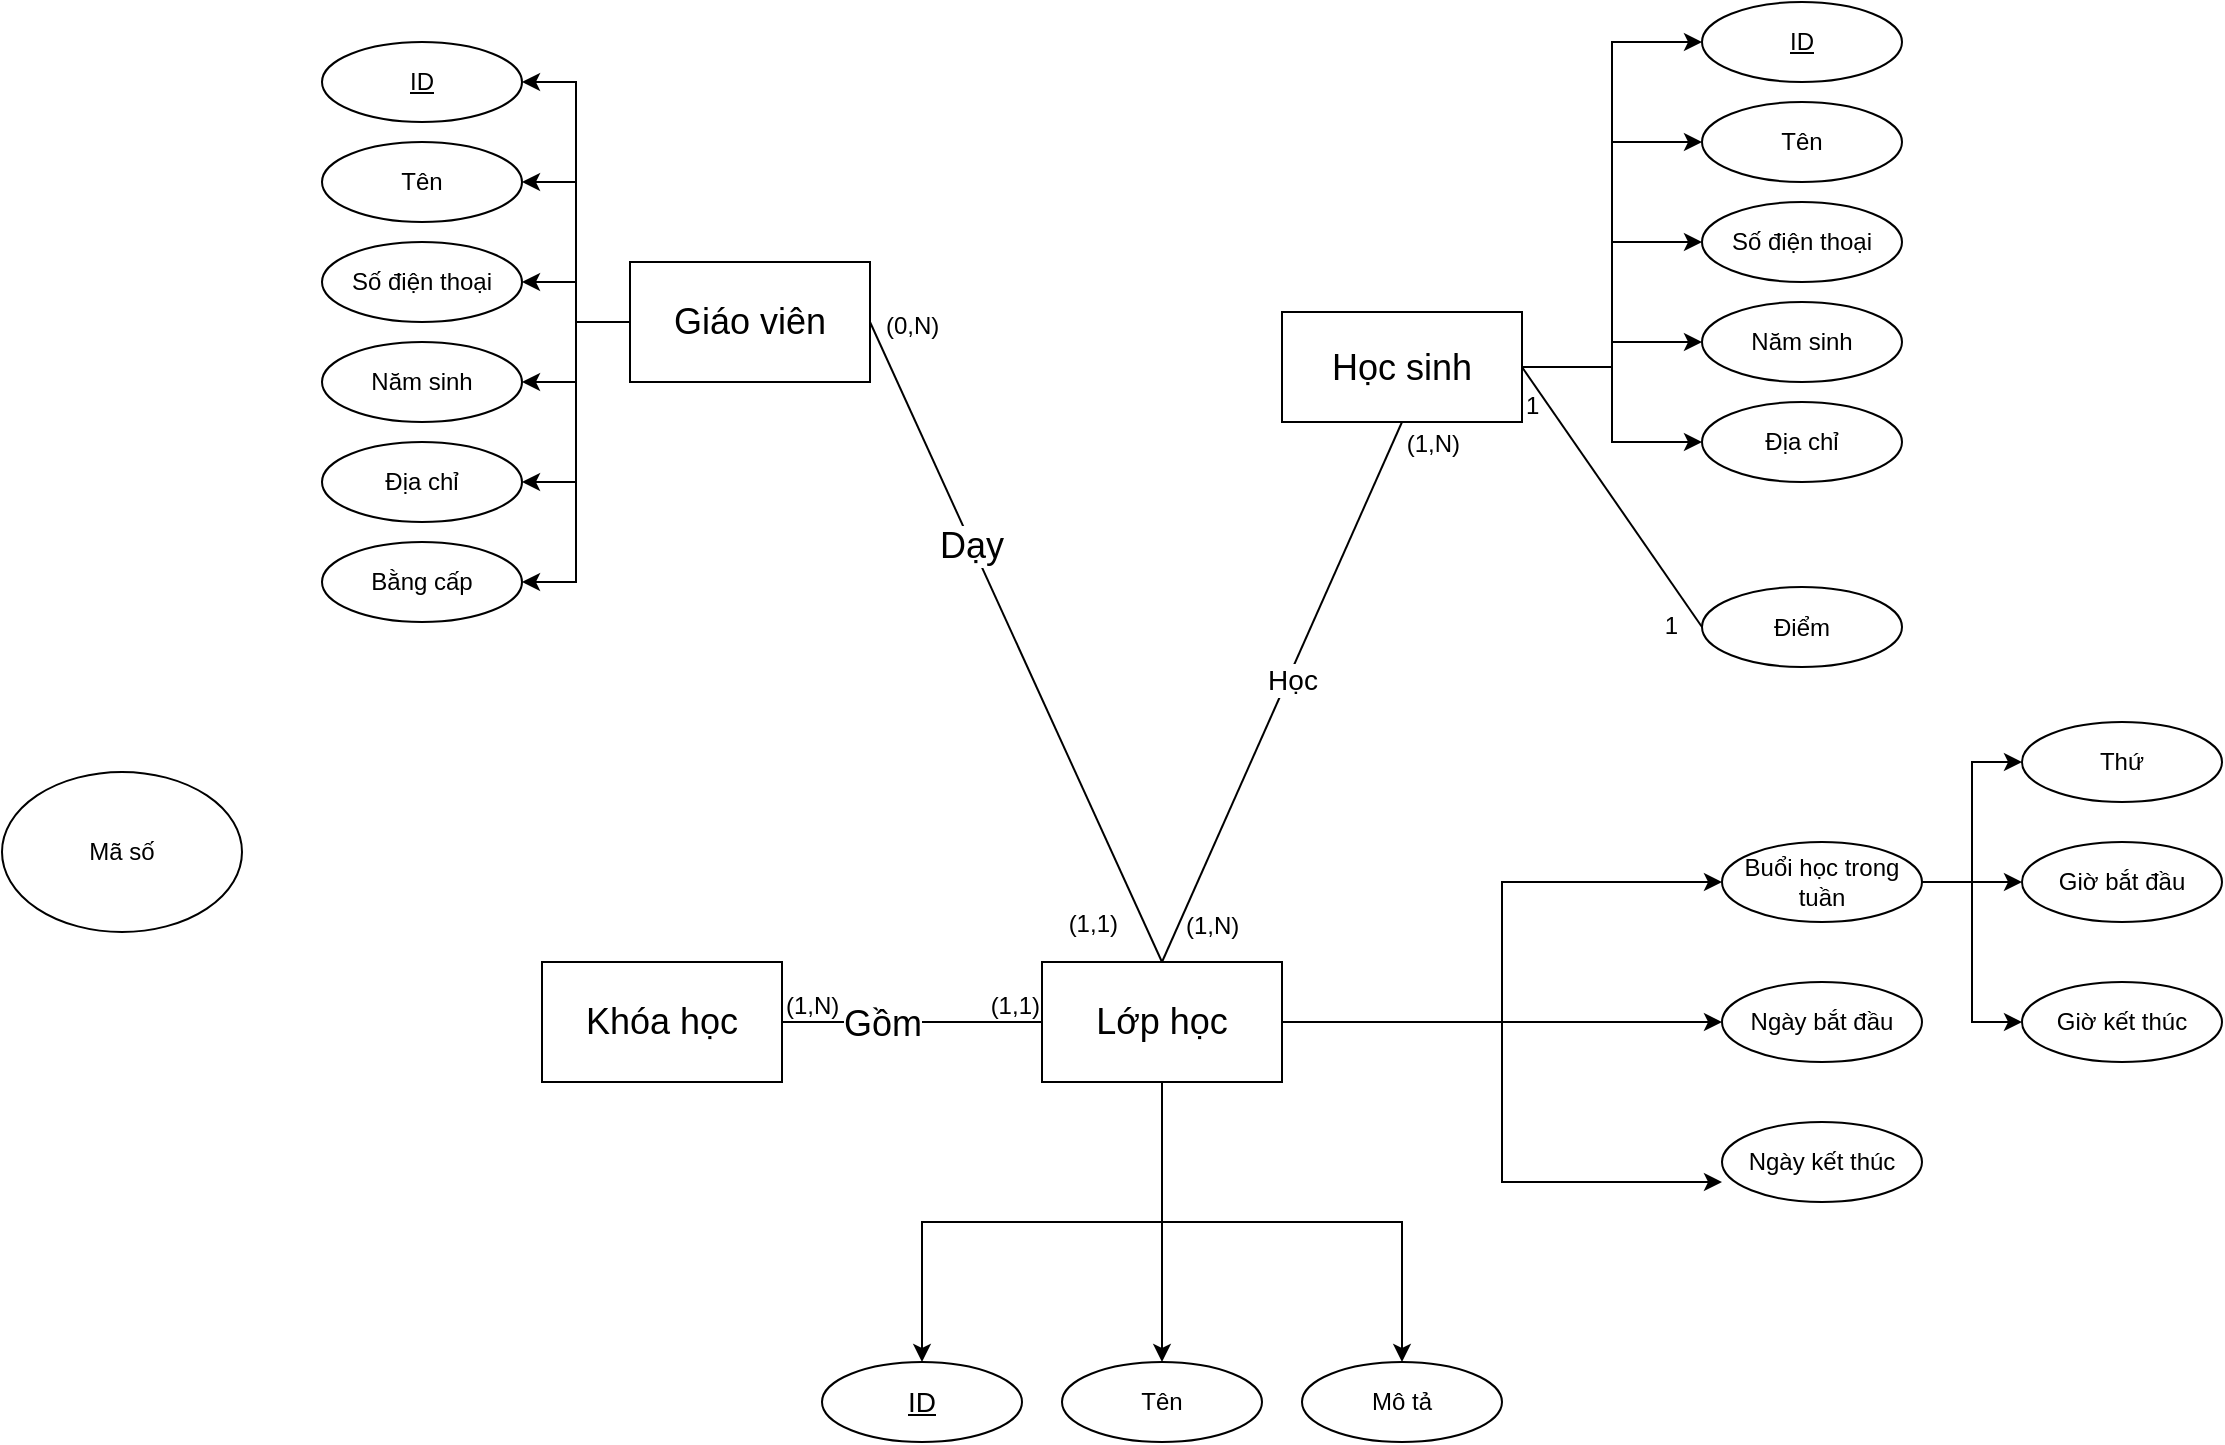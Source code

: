 <mxfile version="21.2.9" type="github">
  <diagram name="Trang-1" id="vdjs2Y66wQAD1nvkVy92">
    <mxGraphModel dx="1313" dy="708" grid="1" gridSize="10" guides="1" tooltips="1" connect="1" arrows="1" fold="1" page="1" pageScale="1" pageWidth="827" pageHeight="1169" math="0" shadow="0">
      <root>
        <mxCell id="0" />
        <mxCell id="1" parent="0" />
        <mxCell id="-m-niKMa6LhvtD6jWnJy-32" style="edgeStyle=orthogonalEdgeStyle;rounded=0;orthogonalLoop=1;jettySize=auto;html=1;exitX=0;exitY=0.5;exitDx=0;exitDy=0;entryX=1;entryY=0.5;entryDx=0;entryDy=0;" parent="1" source="-m-niKMa6LhvtD6jWnJy-1" target="-m-niKMa6LhvtD6jWnJy-2" edge="1">
          <mxGeometry relative="1" as="geometry" />
        </mxCell>
        <mxCell id="-m-niKMa6LhvtD6jWnJy-33" style="edgeStyle=orthogonalEdgeStyle;rounded=0;orthogonalLoop=1;jettySize=auto;html=1;exitX=0;exitY=0.5;exitDx=0;exitDy=0;entryX=1;entryY=0.5;entryDx=0;entryDy=0;" parent="1" source="-m-niKMa6LhvtD6jWnJy-1" target="-m-niKMa6LhvtD6jWnJy-3" edge="1">
          <mxGeometry relative="1" as="geometry" />
        </mxCell>
        <mxCell id="-m-niKMa6LhvtD6jWnJy-34" style="edgeStyle=orthogonalEdgeStyle;rounded=0;orthogonalLoop=1;jettySize=auto;html=1;exitX=0;exitY=0.5;exitDx=0;exitDy=0;entryX=1;entryY=0.5;entryDx=0;entryDy=0;" parent="1" source="-m-niKMa6LhvtD6jWnJy-1" target="-m-niKMa6LhvtD6jWnJy-9" edge="1">
          <mxGeometry relative="1" as="geometry" />
        </mxCell>
        <mxCell id="-m-niKMa6LhvtD6jWnJy-35" style="edgeStyle=orthogonalEdgeStyle;rounded=0;orthogonalLoop=1;jettySize=auto;html=1;exitX=0;exitY=0.5;exitDx=0;exitDy=0;entryX=1;entryY=0.5;entryDx=0;entryDy=0;" parent="1" source="-m-niKMa6LhvtD6jWnJy-1" target="-m-niKMa6LhvtD6jWnJy-12" edge="1">
          <mxGeometry relative="1" as="geometry" />
        </mxCell>
        <mxCell id="-m-niKMa6LhvtD6jWnJy-36" style="edgeStyle=orthogonalEdgeStyle;rounded=0;orthogonalLoop=1;jettySize=auto;html=1;exitX=0;exitY=0.5;exitDx=0;exitDy=0;entryX=1;entryY=0.5;entryDx=0;entryDy=0;" parent="1" source="-m-niKMa6LhvtD6jWnJy-1" target="-m-niKMa6LhvtD6jWnJy-10" edge="1">
          <mxGeometry relative="1" as="geometry" />
        </mxCell>
        <mxCell id="-m-niKMa6LhvtD6jWnJy-37" style="edgeStyle=orthogonalEdgeStyle;rounded=0;orthogonalLoop=1;jettySize=auto;html=1;exitX=0;exitY=0.5;exitDx=0;exitDy=0;entryX=1;entryY=0.5;entryDx=0;entryDy=0;" parent="1" source="-m-niKMa6LhvtD6jWnJy-1" target="-m-niKMa6LhvtD6jWnJy-11" edge="1">
          <mxGeometry relative="1" as="geometry" />
        </mxCell>
        <mxCell id="-m-niKMa6LhvtD6jWnJy-1" value="&lt;font style=&quot;font-size: 18px;&quot;&gt;Giáo viên&lt;/font&gt;" style="rounded=0;whiteSpace=wrap;html=1;" parent="1" vertex="1">
          <mxGeometry x="554" y="290" width="120" height="60" as="geometry" />
        </mxCell>
        <mxCell id="-m-niKMa6LhvtD6jWnJy-2" value="&lt;u&gt;ID&lt;/u&gt;" style="ellipse;whiteSpace=wrap;html=1;" parent="1" vertex="1">
          <mxGeometry x="400" y="180" width="100" height="40" as="geometry" />
        </mxCell>
        <mxCell id="-m-niKMa6LhvtD6jWnJy-3" value="Tên" style="ellipse;whiteSpace=wrap;html=1;" parent="1" vertex="1">
          <mxGeometry x="400" y="230" width="100" height="40" as="geometry" />
        </mxCell>
        <mxCell id="-m-niKMa6LhvtD6jWnJy-9" value="Số điện thoại" style="ellipse;whiteSpace=wrap;html=1;" parent="1" vertex="1">
          <mxGeometry x="400" y="280" width="100" height="40" as="geometry" />
        </mxCell>
        <mxCell id="-m-niKMa6LhvtD6jWnJy-10" value="Địa chỉ" style="ellipse;whiteSpace=wrap;html=1;" parent="1" vertex="1">
          <mxGeometry x="400" y="380" width="100" height="40" as="geometry" />
        </mxCell>
        <mxCell id="-m-niKMa6LhvtD6jWnJy-11" value="Bằng cấp" style="ellipse;whiteSpace=wrap;html=1;" parent="1" vertex="1">
          <mxGeometry x="400" y="430" width="100" height="40" as="geometry" />
        </mxCell>
        <mxCell id="-m-niKMa6LhvtD6jWnJy-12" value="Năm sinh" style="ellipse;whiteSpace=wrap;html=1;" parent="1" vertex="1">
          <mxGeometry x="400" y="330" width="100" height="40" as="geometry" />
        </mxCell>
        <mxCell id="-m-niKMa6LhvtD6jWnJy-13" value="&lt;font style=&quot;font-size: 18px;&quot;&gt;Khóa học&lt;/font&gt;" style="rounded=0;whiteSpace=wrap;html=1;" parent="1" vertex="1">
          <mxGeometry x="510" y="640" width="120" height="60" as="geometry" />
        </mxCell>
        <mxCell id="-m-niKMa6LhvtD6jWnJy-14" value="&lt;u&gt;&lt;font style=&quot;font-size: 14px;&quot;&gt;ID&lt;/font&gt;&lt;/u&gt;" style="ellipse;whiteSpace=wrap;html=1;" parent="1" vertex="1">
          <mxGeometry x="650" y="840" width="100" height="40" as="geometry" />
        </mxCell>
        <mxCell id="-m-niKMa6LhvtD6jWnJy-15" value="Tên" style="ellipse;whiteSpace=wrap;html=1;" parent="1" vertex="1">
          <mxGeometry x="770" y="840" width="100" height="40" as="geometry" />
        </mxCell>
        <mxCell id="-m-niKMa6LhvtD6jWnJy-16" value="Mô tả" style="ellipse;whiteSpace=wrap;html=1;" parent="1" vertex="1">
          <mxGeometry x="890" y="840" width="100" height="40" as="geometry" />
        </mxCell>
        <mxCell id="-m-niKMa6LhvtD6jWnJy-39" style="edgeStyle=orthogonalEdgeStyle;rounded=0;orthogonalLoop=1;jettySize=auto;html=1;exitX=0.5;exitY=1;exitDx=0;exitDy=0;" parent="1" source="-m-niKMa6LhvtD6jWnJy-23" target="-m-niKMa6LhvtD6jWnJy-14" edge="1">
          <mxGeometry relative="1" as="geometry" />
        </mxCell>
        <mxCell id="-m-niKMa6LhvtD6jWnJy-40" style="edgeStyle=orthogonalEdgeStyle;rounded=0;orthogonalLoop=1;jettySize=auto;html=1;exitX=0.5;exitY=1;exitDx=0;exitDy=0;" parent="1" source="-m-niKMa6LhvtD6jWnJy-23" target="-m-niKMa6LhvtD6jWnJy-15" edge="1">
          <mxGeometry relative="1" as="geometry" />
        </mxCell>
        <mxCell id="-m-niKMa6LhvtD6jWnJy-41" style="edgeStyle=orthogonalEdgeStyle;rounded=0;orthogonalLoop=1;jettySize=auto;html=1;exitX=0.5;exitY=1;exitDx=0;exitDy=0;entryX=0.5;entryY=0;entryDx=0;entryDy=0;" parent="1" source="-m-niKMa6LhvtD6jWnJy-23" target="-m-niKMa6LhvtD6jWnJy-16" edge="1">
          <mxGeometry relative="1" as="geometry" />
        </mxCell>
        <mxCell id="-m-niKMa6LhvtD6jWnJy-71" style="edgeStyle=orthogonalEdgeStyle;rounded=0;orthogonalLoop=1;jettySize=auto;html=1;exitX=1;exitY=0.5;exitDx=0;exitDy=0;entryX=0;entryY=0.5;entryDx=0;entryDy=0;" parent="1" source="-m-niKMa6LhvtD6jWnJy-23" target="-m-niKMa6LhvtD6jWnJy-64" edge="1">
          <mxGeometry relative="1" as="geometry" />
        </mxCell>
        <mxCell id="-m-niKMa6LhvtD6jWnJy-72" style="edgeStyle=orthogonalEdgeStyle;rounded=0;orthogonalLoop=1;jettySize=auto;html=1;exitX=1;exitY=0.5;exitDx=0;exitDy=0;entryX=0;entryY=0.5;entryDx=0;entryDy=0;" parent="1" source="-m-niKMa6LhvtD6jWnJy-23" target="-m-niKMa6LhvtD6jWnJy-62" edge="1">
          <mxGeometry relative="1" as="geometry" />
        </mxCell>
        <mxCell id="-m-niKMa6LhvtD6jWnJy-73" style="edgeStyle=orthogonalEdgeStyle;rounded=0;orthogonalLoop=1;jettySize=auto;html=1;exitX=1;exitY=0.5;exitDx=0;exitDy=0;entryX=0;entryY=0.75;entryDx=0;entryDy=0;entryPerimeter=0;" parent="1" source="-m-niKMa6LhvtD6jWnJy-23" target="-m-niKMa6LhvtD6jWnJy-63" edge="1">
          <mxGeometry relative="1" as="geometry" />
        </mxCell>
        <mxCell id="-m-niKMa6LhvtD6jWnJy-23" value="&lt;font style=&quot;font-size: 18px;&quot;&gt;Lớp học&lt;/font&gt;" style="rounded=0;whiteSpace=wrap;html=1;" parent="1" vertex="1">
          <mxGeometry x="760" y="640" width="120" height="60" as="geometry" />
        </mxCell>
        <mxCell id="-m-niKMa6LhvtD6jWnJy-56" style="edgeStyle=orthogonalEdgeStyle;rounded=0;orthogonalLoop=1;jettySize=auto;html=1;exitX=1;exitY=0.5;exitDx=0;exitDy=0;entryX=0;entryY=0.5;entryDx=0;entryDy=0;" parent="1" source="-m-niKMa6LhvtD6jWnJy-48" target="-m-niKMa6LhvtD6jWnJy-49" edge="1">
          <mxGeometry relative="1" as="geometry" />
        </mxCell>
        <mxCell id="-m-niKMa6LhvtD6jWnJy-57" style="edgeStyle=orthogonalEdgeStyle;rounded=0;orthogonalLoop=1;jettySize=auto;html=1;exitX=1;exitY=0.5;exitDx=0;exitDy=0;entryX=0;entryY=0.5;entryDx=0;entryDy=0;" parent="1" source="-m-niKMa6LhvtD6jWnJy-48" target="-m-niKMa6LhvtD6jWnJy-50" edge="1">
          <mxGeometry relative="1" as="geometry" />
        </mxCell>
        <mxCell id="-m-niKMa6LhvtD6jWnJy-58" style="edgeStyle=orthogonalEdgeStyle;rounded=0;orthogonalLoop=1;jettySize=auto;html=1;exitX=1;exitY=0.5;exitDx=0;exitDy=0;entryX=0;entryY=0.5;entryDx=0;entryDy=0;" parent="1" source="-m-niKMa6LhvtD6jWnJy-48" target="-m-niKMa6LhvtD6jWnJy-51" edge="1">
          <mxGeometry relative="1" as="geometry" />
        </mxCell>
        <mxCell id="-m-niKMa6LhvtD6jWnJy-59" style="edgeStyle=orthogonalEdgeStyle;rounded=0;orthogonalLoop=1;jettySize=auto;html=1;exitX=1;exitY=0.5;exitDx=0;exitDy=0;entryX=0;entryY=0.5;entryDx=0;entryDy=0;" parent="1" source="-m-niKMa6LhvtD6jWnJy-48" target="-m-niKMa6LhvtD6jWnJy-54" edge="1">
          <mxGeometry relative="1" as="geometry" />
        </mxCell>
        <mxCell id="-m-niKMa6LhvtD6jWnJy-60" style="edgeStyle=orthogonalEdgeStyle;rounded=0;orthogonalLoop=1;jettySize=auto;html=1;exitX=1;exitY=0.5;exitDx=0;exitDy=0;entryX=0;entryY=0.5;entryDx=0;entryDy=0;" parent="1" source="-m-niKMa6LhvtD6jWnJy-48" target="-m-niKMa6LhvtD6jWnJy-52" edge="1">
          <mxGeometry relative="1" as="geometry" />
        </mxCell>
        <mxCell id="-m-niKMa6LhvtD6jWnJy-48" value="&lt;font style=&quot;font-size: 18px;&quot;&gt;Học sinh&lt;/font&gt;" style="rounded=0;whiteSpace=wrap;html=1;" parent="1" vertex="1">
          <mxGeometry x="880" y="315" width="120" height="55" as="geometry" />
        </mxCell>
        <mxCell id="-m-niKMa6LhvtD6jWnJy-49" value="&lt;u&gt;ID&lt;/u&gt;" style="ellipse;whiteSpace=wrap;html=1;" parent="1" vertex="1">
          <mxGeometry x="1090" y="160" width="100" height="40" as="geometry" />
        </mxCell>
        <mxCell id="-m-niKMa6LhvtD6jWnJy-50" value="Tên" style="ellipse;whiteSpace=wrap;html=1;" parent="1" vertex="1">
          <mxGeometry x="1090" y="210" width="100" height="40" as="geometry" />
        </mxCell>
        <mxCell id="-m-niKMa6LhvtD6jWnJy-51" value="Số điện thoại" style="ellipse;whiteSpace=wrap;html=1;" parent="1" vertex="1">
          <mxGeometry x="1090" y="260" width="100" height="40" as="geometry" />
        </mxCell>
        <mxCell id="-m-niKMa6LhvtD6jWnJy-52" value="Địa chỉ" style="ellipse;whiteSpace=wrap;html=1;" parent="1" vertex="1">
          <mxGeometry x="1090" y="360" width="100" height="40" as="geometry" />
        </mxCell>
        <mxCell id="-m-niKMa6LhvtD6jWnJy-53" value="Điểm" style="ellipse;whiteSpace=wrap;html=1;" parent="1" vertex="1">
          <mxGeometry x="1090" y="452.5" width="100" height="40" as="geometry" />
        </mxCell>
        <mxCell id="-m-niKMa6LhvtD6jWnJy-54" value="Năm sinh" style="ellipse;whiteSpace=wrap;html=1;" parent="1" vertex="1">
          <mxGeometry x="1090" y="310" width="100" height="40" as="geometry" />
        </mxCell>
        <mxCell id="-m-niKMa6LhvtD6jWnJy-62" value="Ngày bắt đầu" style="ellipse;whiteSpace=wrap;html=1;" parent="1" vertex="1">
          <mxGeometry x="1100" y="650" width="100" height="40" as="geometry" />
        </mxCell>
        <mxCell id="-m-niKMa6LhvtD6jWnJy-63" value="Ngày kết thúc" style="ellipse;whiteSpace=wrap;html=1;" parent="1" vertex="1">
          <mxGeometry x="1100" y="720" width="100" height="40" as="geometry" />
        </mxCell>
        <mxCell id="-m-niKMa6LhvtD6jWnJy-68" style="edgeStyle=orthogonalEdgeStyle;rounded=0;orthogonalLoop=1;jettySize=auto;html=1;exitX=1;exitY=0.5;exitDx=0;exitDy=0;entryX=0;entryY=0.5;entryDx=0;entryDy=0;" parent="1" source="-m-niKMa6LhvtD6jWnJy-64" target="-m-niKMa6LhvtD6jWnJy-65" edge="1">
          <mxGeometry relative="1" as="geometry" />
        </mxCell>
        <mxCell id="-m-niKMa6LhvtD6jWnJy-69" style="edgeStyle=orthogonalEdgeStyle;rounded=0;orthogonalLoop=1;jettySize=auto;html=1;exitX=1;exitY=0.5;exitDx=0;exitDy=0;entryX=0;entryY=0.5;entryDx=0;entryDy=0;" parent="1" source="-m-niKMa6LhvtD6jWnJy-64" target="-m-niKMa6LhvtD6jWnJy-66" edge="1">
          <mxGeometry relative="1" as="geometry" />
        </mxCell>
        <mxCell id="-m-niKMa6LhvtD6jWnJy-70" style="edgeStyle=orthogonalEdgeStyle;rounded=0;orthogonalLoop=1;jettySize=auto;html=1;exitX=1;exitY=0.5;exitDx=0;exitDy=0;entryX=0;entryY=0.5;entryDx=0;entryDy=0;" parent="1" source="-m-niKMa6LhvtD6jWnJy-64" target="-m-niKMa6LhvtD6jWnJy-67" edge="1">
          <mxGeometry relative="1" as="geometry" />
        </mxCell>
        <mxCell id="-m-niKMa6LhvtD6jWnJy-64" value="Buổi học trong tuần" style="ellipse;whiteSpace=wrap;html=1;" parent="1" vertex="1">
          <mxGeometry x="1100" y="580" width="100" height="40" as="geometry" />
        </mxCell>
        <mxCell id="-m-niKMa6LhvtD6jWnJy-65" value="Thứ" style="ellipse;whiteSpace=wrap;html=1;" parent="1" vertex="1">
          <mxGeometry x="1250" y="520" width="100" height="40" as="geometry" />
        </mxCell>
        <mxCell id="-m-niKMa6LhvtD6jWnJy-66" value="Giờ bắt đầu" style="ellipse;whiteSpace=wrap;html=1;" parent="1" vertex="1">
          <mxGeometry x="1250" y="580" width="100" height="40" as="geometry" />
        </mxCell>
        <mxCell id="-m-niKMa6LhvtD6jWnJy-67" value="Giờ kết thúc" style="ellipse;whiteSpace=wrap;html=1;" parent="1" vertex="1">
          <mxGeometry x="1250" y="650" width="100" height="40" as="geometry" />
        </mxCell>
        <mxCell id="-m-niKMa6LhvtD6jWnJy-77" value="" style="endArrow=none;html=1;rounded=0;exitX=1;exitY=0.5;exitDx=0;exitDy=0;entryX=0.5;entryY=0;entryDx=0;entryDy=0;" parent="1" source="-m-niKMa6LhvtD6jWnJy-1" target="-m-niKMa6LhvtD6jWnJy-23" edge="1">
          <mxGeometry relative="1" as="geometry">
            <mxPoint x="670" y="590" as="sourcePoint" />
            <mxPoint x="830" y="590" as="targetPoint" />
          </mxGeometry>
        </mxCell>
        <mxCell id="-m-niKMa6LhvtD6jWnJy-78" value="(0,N)" style="resizable=0;html=1;whiteSpace=wrap;align=left;verticalAlign=bottom;" parent="-m-niKMa6LhvtD6jWnJy-77" connectable="0" vertex="1">
          <mxGeometry x="-1" relative="1" as="geometry">
            <mxPoint x="6" y="10" as="offset" />
          </mxGeometry>
        </mxCell>
        <mxCell id="-m-niKMa6LhvtD6jWnJy-79" value="(1,1)" style="resizable=0;html=1;whiteSpace=wrap;align=right;verticalAlign=bottom;" parent="-m-niKMa6LhvtD6jWnJy-77" connectable="0" vertex="1">
          <mxGeometry x="1" relative="1" as="geometry">
            <mxPoint x="-20" y="-10" as="offset" />
          </mxGeometry>
        </mxCell>
        <mxCell id="-m-niKMa6LhvtD6jWnJy-83" value="&lt;font style=&quot;font-size: 18px;&quot;&gt;Dạy&amp;nbsp;&lt;/font&gt;" style="edgeLabel;html=1;align=center;verticalAlign=middle;resizable=0;points=[];" parent="-m-niKMa6LhvtD6jWnJy-77" vertex="1" connectable="0">
          <mxGeometry x="-0.298" y="2" relative="1" as="geometry">
            <mxPoint as="offset" />
          </mxGeometry>
        </mxCell>
        <mxCell id="-m-niKMa6LhvtD6jWnJy-80" value="" style="endArrow=none;html=1;rounded=0;exitX=1;exitY=0.5;exitDx=0;exitDy=0;" parent="1" source="-m-niKMa6LhvtD6jWnJy-13" target="-m-niKMa6LhvtD6jWnJy-23" edge="1">
          <mxGeometry relative="1" as="geometry">
            <mxPoint x="670" y="590" as="sourcePoint" />
            <mxPoint x="830" y="590" as="targetPoint" />
          </mxGeometry>
        </mxCell>
        <mxCell id="-m-niKMa6LhvtD6jWnJy-81" value="(1,N)" style="resizable=0;html=1;whiteSpace=wrap;align=left;verticalAlign=bottom;" parent="-m-niKMa6LhvtD6jWnJy-80" connectable="0" vertex="1">
          <mxGeometry x="-1" relative="1" as="geometry" />
        </mxCell>
        <mxCell id="-m-niKMa6LhvtD6jWnJy-82" value="(1,1)" style="resizable=0;html=1;whiteSpace=wrap;align=right;verticalAlign=bottom;" parent="-m-niKMa6LhvtD6jWnJy-80" connectable="0" vertex="1">
          <mxGeometry x="1" relative="1" as="geometry" />
        </mxCell>
        <mxCell id="-m-niKMa6LhvtD6jWnJy-84" value="&lt;font style=&quot;font-size: 18px;&quot;&gt;Gồm&lt;/font&gt;" style="edgeLabel;html=1;align=center;verticalAlign=middle;resizable=0;points=[];" parent="-m-niKMa6LhvtD6jWnJy-80" vertex="1" connectable="0">
          <mxGeometry x="-0.228" y="-1" relative="1" as="geometry">
            <mxPoint as="offset" />
          </mxGeometry>
        </mxCell>
        <mxCell id="-m-niKMa6LhvtD6jWnJy-86" value="" style="endArrow=none;html=1;rounded=0;entryX=0.5;entryY=1;entryDx=0;entryDy=0;" parent="1" target="-m-niKMa6LhvtD6jWnJy-48" edge="1">
          <mxGeometry relative="1" as="geometry">
            <mxPoint x="820" y="640" as="sourcePoint" />
            <mxPoint x="1500" y="400" as="targetPoint" />
          </mxGeometry>
        </mxCell>
        <mxCell id="-m-niKMa6LhvtD6jWnJy-87" value="(1,N)" style="resizable=0;html=1;whiteSpace=wrap;align=left;verticalAlign=bottom;" parent="-m-niKMa6LhvtD6jWnJy-86" connectable="0" vertex="1">
          <mxGeometry x="-1" relative="1" as="geometry">
            <mxPoint x="10" y="-10" as="offset" />
          </mxGeometry>
        </mxCell>
        <mxCell id="-m-niKMa6LhvtD6jWnJy-88" value="(1,N)" style="resizable=0;html=1;whiteSpace=wrap;align=right;verticalAlign=bottom;" parent="-m-niKMa6LhvtD6jWnJy-86" connectable="0" vertex="1">
          <mxGeometry x="1" relative="1" as="geometry">
            <mxPoint x="30" y="20" as="offset" />
          </mxGeometry>
        </mxCell>
        <mxCell id="-m-niKMa6LhvtD6jWnJy-89" value="&lt;font style=&quot;font-size: 14px;&quot;&gt;Học&lt;/font&gt;" style="edgeLabel;html=1;align=center;verticalAlign=middle;resizable=0;points=[];" parent="-m-niKMa6LhvtD6jWnJy-86" vertex="1" connectable="0">
          <mxGeometry x="0.049" y="-2" relative="1" as="geometry">
            <mxPoint as="offset" />
          </mxGeometry>
        </mxCell>
        <mxCell id="-m-niKMa6LhvtD6jWnJy-93" value="" style="endArrow=none;html=1;rounded=0;exitX=1;exitY=0.5;exitDx=0;exitDy=0;entryX=0;entryY=0.5;entryDx=0;entryDy=0;" parent="1" source="-m-niKMa6LhvtD6jWnJy-48" target="-m-niKMa6LhvtD6jWnJy-53" edge="1">
          <mxGeometry relative="1" as="geometry">
            <mxPoint x="910" y="440" as="sourcePoint" />
            <mxPoint x="1070" y="440" as="targetPoint" />
          </mxGeometry>
        </mxCell>
        <mxCell id="-m-niKMa6LhvtD6jWnJy-94" value="1" style="resizable=0;html=1;whiteSpace=wrap;align=left;verticalAlign=bottom;" parent="-m-niKMa6LhvtD6jWnJy-93" connectable="0" vertex="1">
          <mxGeometry x="-1" relative="1" as="geometry">
            <mxPoint y="28" as="offset" />
          </mxGeometry>
        </mxCell>
        <mxCell id="-m-niKMa6LhvtD6jWnJy-95" value="1" style="resizable=0;html=1;whiteSpace=wrap;align=right;verticalAlign=bottom;" parent="-m-niKMa6LhvtD6jWnJy-93" connectable="0" vertex="1">
          <mxGeometry x="1" relative="1" as="geometry">
            <mxPoint x="-10" y="8" as="offset" />
          </mxGeometry>
        </mxCell>
        <mxCell id="_TY_uDhqN5zBfUsbwruv-1" value="Mã số" style="ellipse;whiteSpace=wrap;html=1;" vertex="1" parent="1">
          <mxGeometry x="240" y="545" width="120" height="80" as="geometry" />
        </mxCell>
      </root>
    </mxGraphModel>
  </diagram>
</mxfile>
